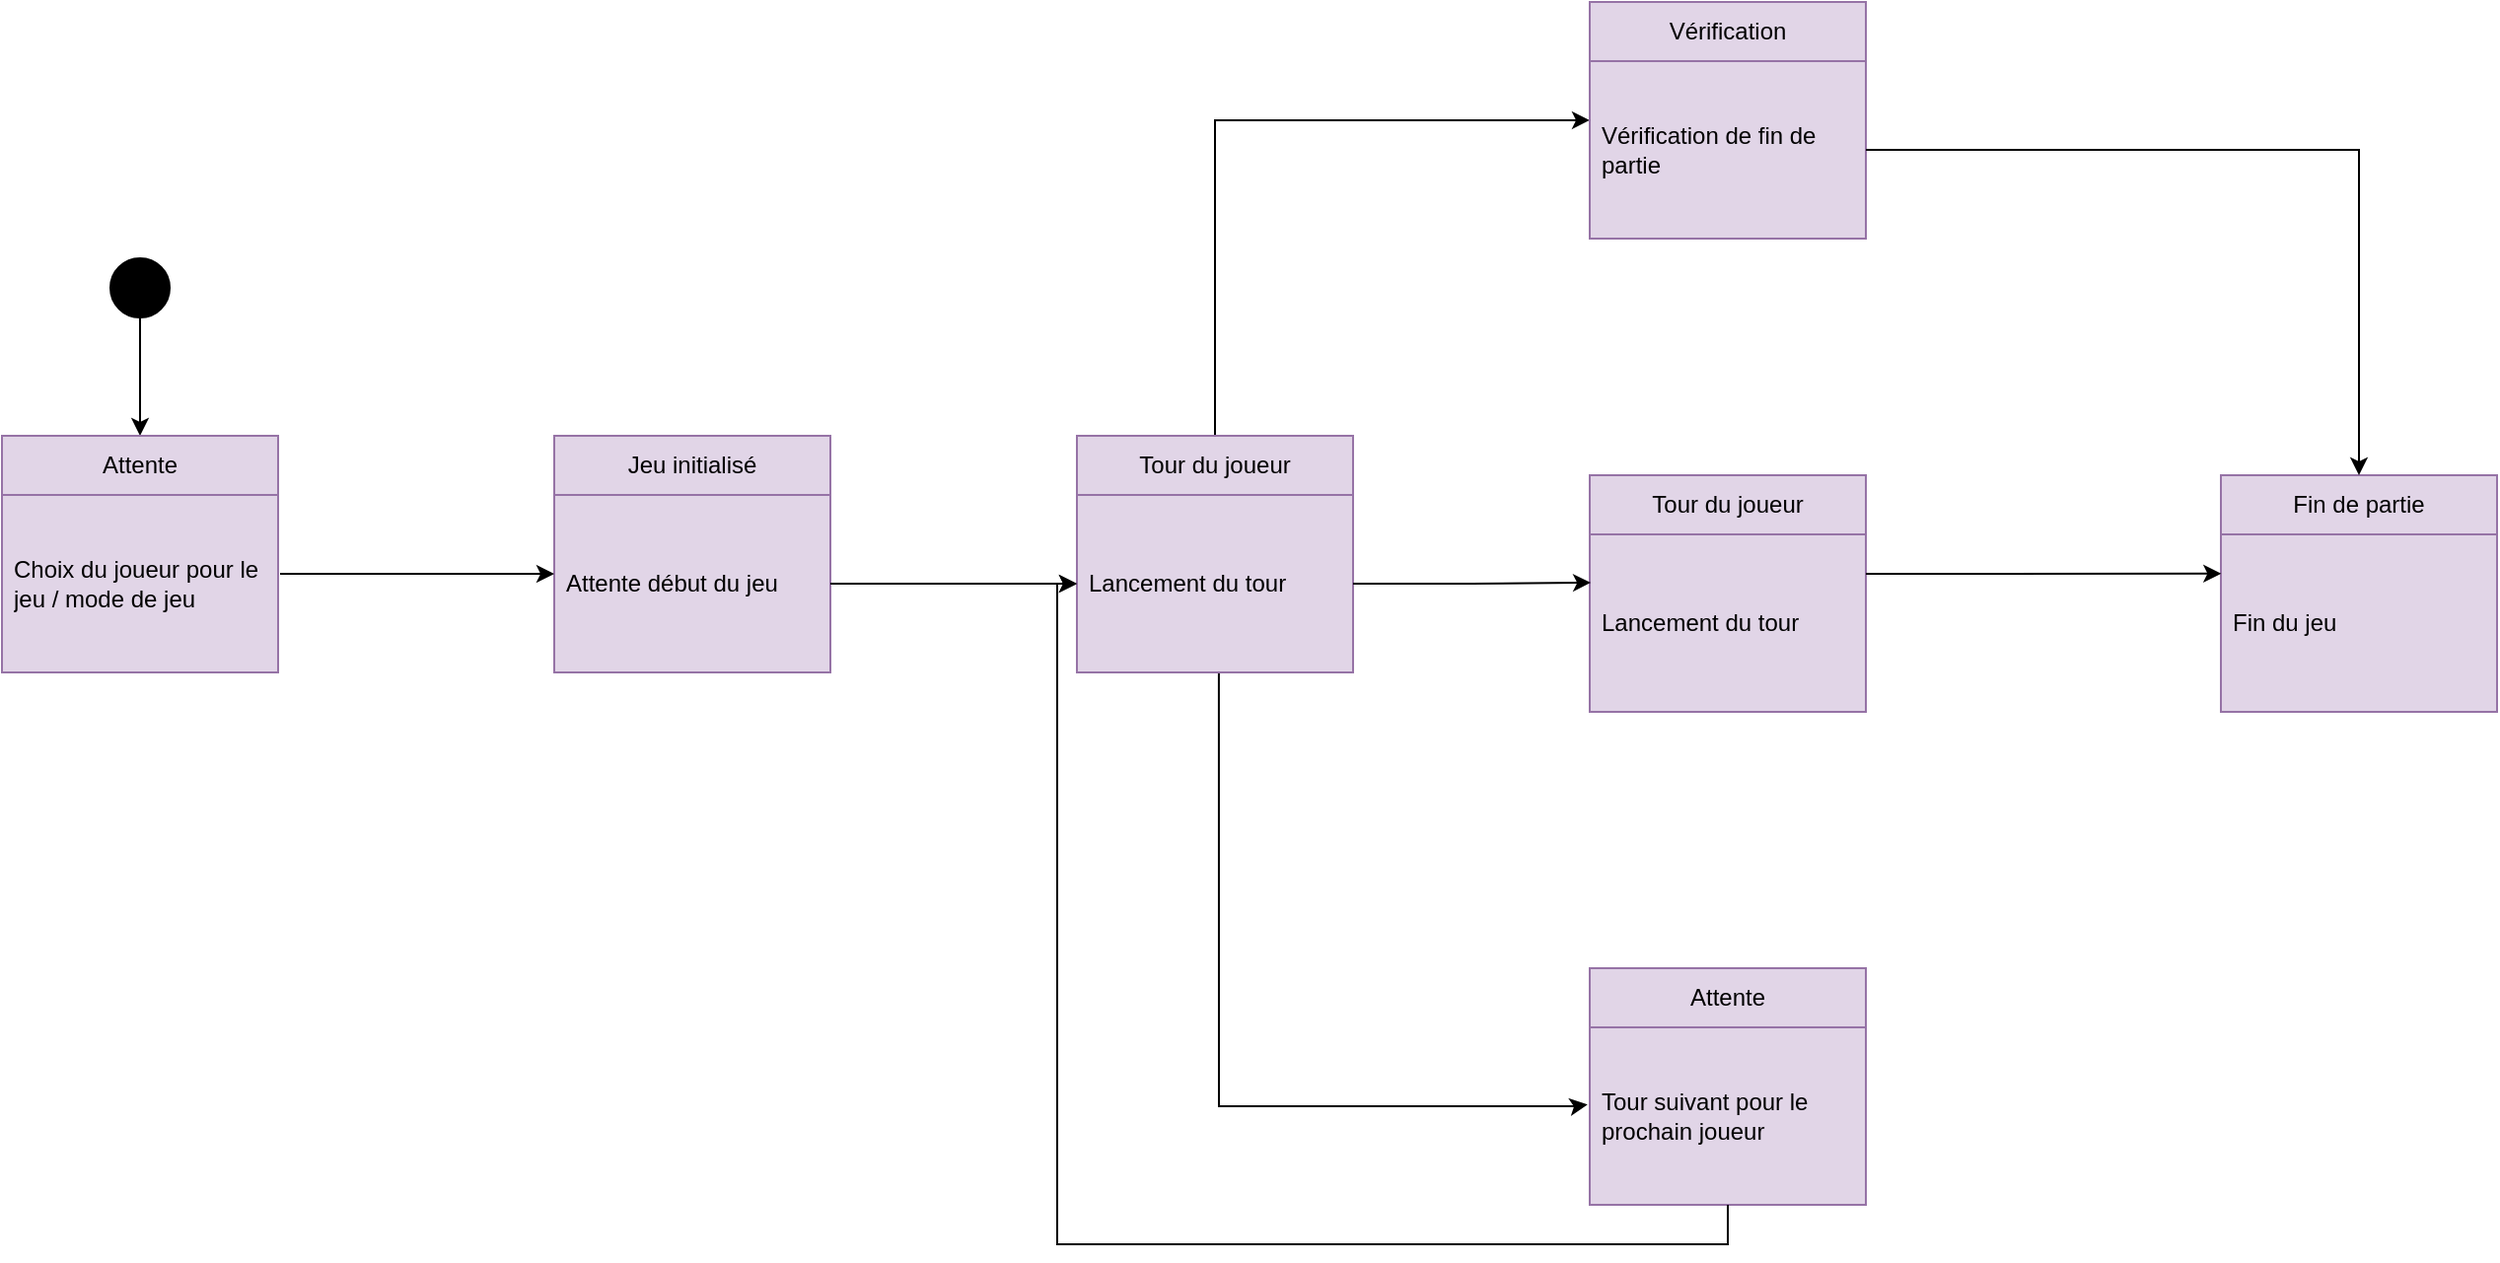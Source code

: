 <mxfile version="28.2.5">
  <diagram name="Page-1" id="AEfFvpfA0PrJpsahhnSm">
    <mxGraphModel dx="6473" dy="1542" grid="1" gridSize="10" guides="1" tooltips="1" connect="1" arrows="1" fold="1" page="1" pageScale="1" pageWidth="413" pageHeight="291" math="0" shadow="0">
      <root>
        <mxCell id="0" />
        <mxCell id="1" parent="0" />
        <mxCell id="SYZDhbJk2cwsaqbULoUx-13" style="edgeStyle=orthogonalEdgeStyle;rounded=0;orthogonalLoop=1;jettySize=auto;html=1;" edge="1" parent="1" source="SYZDhbJk2cwsaqbULoUx-2" target="SYZDhbJk2cwsaqbULoUx-9">
          <mxGeometry relative="1" as="geometry" />
        </mxCell>
        <mxCell id="SYZDhbJk2cwsaqbULoUx-2" value="" style="ellipse;whiteSpace=wrap;html=1;fillColor=#000000;" vertex="1" parent="1">
          <mxGeometry x="-3190" y="250" width="30" height="30" as="geometry" />
        </mxCell>
        <mxCell id="SYZDhbJk2cwsaqbULoUx-9" value="Attente" style="swimlane;fontStyle=0;childLayout=stackLayout;horizontal=1;startSize=30;horizontalStack=0;resizeParent=1;resizeParentMax=0;resizeLast=0;collapsible=1;marginBottom=0;whiteSpace=wrap;html=1;fillColor=#e1d5e7;strokeColor=#9673a6;" vertex="1" parent="1">
          <mxGeometry x="-3245" y="340" width="140" height="120" as="geometry" />
        </mxCell>
        <mxCell id="SYZDhbJk2cwsaqbULoUx-10" value="&lt;div style=&quot;&quot;&gt;Choix du joueur pour le jeu / mode de jeu&lt;/div&gt;" style="text;strokeColor=#9673a6;fillColor=#e1d5e7;align=left;verticalAlign=middle;spacingLeft=4;spacingRight=4;overflow=hidden;points=[[0,0.5],[1,0.5]];portConstraint=eastwest;rotatable=0;whiteSpace=wrap;html=1;" vertex="1" parent="SYZDhbJk2cwsaqbULoUx-9">
          <mxGeometry y="30" width="140" height="90" as="geometry" />
        </mxCell>
        <mxCell id="SYZDhbJk2cwsaqbULoUx-21" value="Jeu initialisé" style="swimlane;fontStyle=0;childLayout=stackLayout;horizontal=1;startSize=30;horizontalStack=0;resizeParent=1;resizeParentMax=0;resizeLast=0;collapsible=1;marginBottom=0;whiteSpace=wrap;html=1;fillColor=#e1d5e7;strokeColor=#9673a6;" vertex="1" parent="1">
          <mxGeometry x="-2965" y="340" width="140" height="120" as="geometry" />
        </mxCell>
        <mxCell id="SYZDhbJk2cwsaqbULoUx-23" value="&lt;div style=&quot;&quot;&gt;Attente début du jeu&lt;/div&gt;" style="text;strokeColor=#9673a6;fillColor=#e1d5e7;align=left;verticalAlign=middle;spacingLeft=4;spacingRight=4;overflow=hidden;points=[[0,0.5],[1,0.5]];portConstraint=eastwest;rotatable=0;whiteSpace=wrap;html=1;" vertex="1" parent="SYZDhbJk2cwsaqbULoUx-21">
          <mxGeometry y="30" width="140" height="90" as="geometry" />
        </mxCell>
        <mxCell id="SYZDhbJk2cwsaqbULoUx-20" style="edgeStyle=orthogonalEdgeStyle;rounded=0;orthogonalLoop=1;jettySize=auto;html=1;entryX=-0.005;entryY=0.572;entryDx=0;entryDy=0;entryPerimeter=0;" edge="1" parent="1">
          <mxGeometry relative="1" as="geometry">
            <mxPoint x="-2965" y="410.0" as="targetPoint" />
            <mxPoint x="-3104" y="410" as="sourcePoint" />
            <Array as="points">
              <mxPoint x="-3104" y="410" />
            </Array>
          </mxGeometry>
        </mxCell>
        <mxCell id="SYZDhbJk2cwsaqbULoUx-29" style="edgeStyle=orthogonalEdgeStyle;rounded=0;orthogonalLoop=1;jettySize=auto;html=1;exitX=0.5;exitY=0;exitDx=0;exitDy=0;entryX=0;entryY=0.333;entryDx=0;entryDy=0;entryPerimeter=0;" edge="1" parent="1" source="SYZDhbJk2cwsaqbULoUx-26" target="SYZDhbJk2cwsaqbULoUx-32">
          <mxGeometry relative="1" as="geometry">
            <mxPoint x="-2460" y="180" as="targetPoint" />
            <Array as="points">
              <mxPoint x="-2630" y="180" />
            </Array>
          </mxGeometry>
        </mxCell>
        <mxCell id="SYZDhbJk2cwsaqbULoUx-26" value="Tour du joueur" style="swimlane;fontStyle=0;childLayout=stackLayout;horizontal=1;startSize=30;horizontalStack=0;resizeParent=1;resizeParentMax=0;resizeLast=0;collapsible=1;marginBottom=0;whiteSpace=wrap;html=1;fillColor=#e1d5e7;strokeColor=#9673a6;" vertex="1" parent="1">
          <mxGeometry x="-2700" y="340" width="140" height="120" as="geometry" />
        </mxCell>
        <mxCell id="SYZDhbJk2cwsaqbULoUx-28" value="&lt;div style=&quot;&quot;&gt;Lancement du tour&lt;/div&gt;" style="text;strokeColor=#9673a6;fillColor=#e1d5e7;align=left;verticalAlign=middle;spacingLeft=4;spacingRight=4;overflow=hidden;points=[[0,0.5],[1,0.5]];portConstraint=eastwest;rotatable=0;whiteSpace=wrap;html=1;" vertex="1" parent="SYZDhbJk2cwsaqbULoUx-26">
          <mxGeometry y="30" width="140" height="90" as="geometry" />
        </mxCell>
        <mxCell id="SYZDhbJk2cwsaqbULoUx-25" style="edgeStyle=orthogonalEdgeStyle;rounded=0;orthogonalLoop=1;jettySize=auto;html=1;entryX=0;entryY=0.5;entryDx=0;entryDy=0;" edge="1" parent="1" source="SYZDhbJk2cwsaqbULoUx-23" target="SYZDhbJk2cwsaqbULoUx-28">
          <mxGeometry relative="1" as="geometry">
            <mxPoint x="-2700" y="415" as="targetPoint" />
          </mxGeometry>
        </mxCell>
        <mxCell id="SYZDhbJk2cwsaqbULoUx-30" style="edgeStyle=orthogonalEdgeStyle;rounded=0;orthogonalLoop=1;jettySize=auto;html=1;exitX=0.514;exitY=1.006;exitDx=0;exitDy=0;exitPerimeter=0;entryX=-0.008;entryY=0.435;entryDx=0;entryDy=0;entryPerimeter=0;" edge="1" parent="1" source="SYZDhbJk2cwsaqbULoUx-28" target="SYZDhbJk2cwsaqbULoUx-34">
          <mxGeometry relative="1" as="geometry">
            <mxPoint x="-2440" y="560" as="targetPoint" />
            <mxPoint x="-2760" y="630.09" as="sourcePoint" />
            <Array as="points">
              <mxPoint x="-2628" y="680" />
              <mxPoint x="-2447" y="680" />
            </Array>
          </mxGeometry>
        </mxCell>
        <mxCell id="SYZDhbJk2cwsaqbULoUx-31" value="Vérification" style="swimlane;fontStyle=0;childLayout=stackLayout;horizontal=1;startSize=30;horizontalStack=0;resizeParent=1;resizeParentMax=0;resizeLast=0;collapsible=1;marginBottom=0;whiteSpace=wrap;html=1;fillColor=#e1d5e7;strokeColor=#9673a6;" vertex="1" parent="1">
          <mxGeometry x="-2440" y="120" width="140" height="120" as="geometry" />
        </mxCell>
        <mxCell id="SYZDhbJk2cwsaqbULoUx-32" value="&lt;div style=&quot;&quot;&gt;Vérification de fin de partie&lt;/div&gt;" style="text;strokeColor=#9673a6;fillColor=#e1d5e7;align=left;verticalAlign=middle;spacingLeft=4;spacingRight=4;overflow=hidden;points=[[0,0.5],[1,0.5]];portConstraint=eastwest;rotatable=0;whiteSpace=wrap;html=1;" vertex="1" parent="SYZDhbJk2cwsaqbULoUx-31">
          <mxGeometry y="30" width="140" height="90" as="geometry" />
        </mxCell>
        <mxCell id="SYZDhbJk2cwsaqbULoUx-33" value="Attente" style="swimlane;fontStyle=0;childLayout=stackLayout;horizontal=1;startSize=30;horizontalStack=0;resizeParent=1;resizeParentMax=0;resizeLast=0;collapsible=1;marginBottom=0;whiteSpace=wrap;html=1;fillColor=#e1d5e7;strokeColor=#9673a6;" vertex="1" parent="1">
          <mxGeometry x="-2440" y="610" width="140" height="120" as="geometry" />
        </mxCell>
        <mxCell id="SYZDhbJk2cwsaqbULoUx-34" value="&lt;div style=&quot;&quot;&gt;Tour suivant pour le prochain joueur&lt;/div&gt;" style="text;strokeColor=#9673a6;fillColor=#e1d5e7;align=left;verticalAlign=middle;spacingLeft=4;spacingRight=4;overflow=hidden;points=[[0,0.5],[1,0.5]];portConstraint=eastwest;rotatable=0;whiteSpace=wrap;html=1;" vertex="1" parent="SYZDhbJk2cwsaqbULoUx-33">
          <mxGeometry y="30" width="140" height="90" as="geometry" />
        </mxCell>
        <mxCell id="SYZDhbJk2cwsaqbULoUx-36" value="Tour du joueur" style="swimlane;fontStyle=0;childLayout=stackLayout;horizontal=1;startSize=30;horizontalStack=0;resizeParent=1;resizeParentMax=0;resizeLast=0;collapsible=1;marginBottom=0;whiteSpace=wrap;html=1;fillColor=#e1d5e7;strokeColor=#9673a6;" vertex="1" parent="1">
          <mxGeometry x="-2440" y="360" width="140" height="120" as="geometry" />
        </mxCell>
        <mxCell id="SYZDhbJk2cwsaqbULoUx-37" value="&lt;div style=&quot;&quot;&gt;Lancement du tour&lt;/div&gt;" style="text;strokeColor=#9673a6;fillColor=#e1d5e7;align=left;verticalAlign=middle;spacingLeft=4;spacingRight=4;overflow=hidden;points=[[0,0.5],[1,0.5]];portConstraint=eastwest;rotatable=0;whiteSpace=wrap;html=1;" vertex="1" parent="SYZDhbJk2cwsaqbULoUx-36">
          <mxGeometry y="30" width="140" height="90" as="geometry" />
        </mxCell>
        <mxCell id="SYZDhbJk2cwsaqbULoUx-35" style="edgeStyle=orthogonalEdgeStyle;rounded=0;orthogonalLoop=1;jettySize=auto;html=1;entryX=0.004;entryY=0.272;entryDx=0;entryDy=0;entryPerimeter=0;" edge="1" parent="1" source="SYZDhbJk2cwsaqbULoUx-28" target="SYZDhbJk2cwsaqbULoUx-37">
          <mxGeometry relative="1" as="geometry">
            <mxPoint x="-2440" y="415" as="targetPoint" />
          </mxGeometry>
        </mxCell>
        <mxCell id="SYZDhbJk2cwsaqbULoUx-38" style="edgeStyle=orthogonalEdgeStyle;rounded=0;orthogonalLoop=1;jettySize=auto;html=1;entryX=0;entryY=0.5;entryDx=0;entryDy=0;" edge="1" parent="1" source="SYZDhbJk2cwsaqbULoUx-34" target="SYZDhbJk2cwsaqbULoUx-28">
          <mxGeometry relative="1" as="geometry">
            <mxPoint x="-2710" y="410" as="targetPoint" />
            <Array as="points">
              <mxPoint x="-2370" y="750" />
              <mxPoint x="-2710" y="750" />
              <mxPoint x="-2710" y="415" />
            </Array>
          </mxGeometry>
        </mxCell>
        <mxCell id="SYZDhbJk2cwsaqbULoUx-40" value="Fin de partie" style="swimlane;fontStyle=0;childLayout=stackLayout;horizontal=1;startSize=30;horizontalStack=0;resizeParent=1;resizeParentMax=0;resizeLast=0;collapsible=1;marginBottom=0;whiteSpace=wrap;html=1;fillColor=#e1d5e7;strokeColor=#9673a6;" vertex="1" parent="1">
          <mxGeometry x="-2120" y="360" width="140" height="120" as="geometry" />
        </mxCell>
        <mxCell id="SYZDhbJk2cwsaqbULoUx-42" value="&lt;div style=&quot;&quot;&gt;Fin du jeu&lt;/div&gt;" style="text;strokeColor=#9673a6;fillColor=#e1d5e7;align=left;verticalAlign=middle;spacingLeft=4;spacingRight=4;overflow=hidden;points=[[0,0.5],[1,0.5]];portConstraint=eastwest;rotatable=0;whiteSpace=wrap;html=1;" vertex="1" parent="SYZDhbJk2cwsaqbULoUx-40">
          <mxGeometry y="30" width="140" height="90" as="geometry" />
        </mxCell>
        <mxCell id="SYZDhbJk2cwsaqbULoUx-39" style="edgeStyle=orthogonalEdgeStyle;rounded=0;orthogonalLoop=1;jettySize=auto;html=1;entryX=0.001;entryY=0.221;entryDx=0;entryDy=0;entryPerimeter=0;" edge="1" parent="1" source="SYZDhbJk2cwsaqbULoUx-37" target="SYZDhbJk2cwsaqbULoUx-42">
          <mxGeometry relative="1" as="geometry">
            <mxPoint x="-2120" y="435" as="targetPoint" />
            <Array as="points">
              <mxPoint x="-2250" y="410" />
              <mxPoint x="-2250" y="410" />
            </Array>
          </mxGeometry>
        </mxCell>
        <mxCell id="SYZDhbJk2cwsaqbULoUx-43" style="edgeStyle=orthogonalEdgeStyle;rounded=0;orthogonalLoop=1;jettySize=auto;html=1;entryX=0.5;entryY=0;entryDx=0;entryDy=0;" edge="1" parent="1" source="SYZDhbJk2cwsaqbULoUx-32" target="SYZDhbJk2cwsaqbULoUx-40">
          <mxGeometry relative="1" as="geometry" />
        </mxCell>
      </root>
    </mxGraphModel>
  </diagram>
</mxfile>
